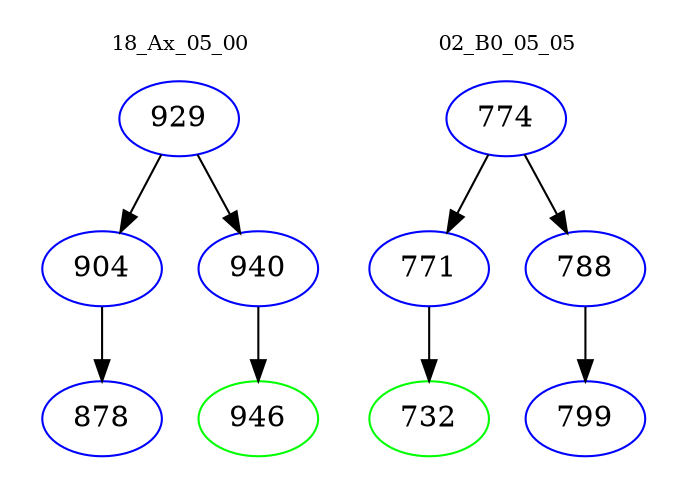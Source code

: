 digraph{
subgraph cluster_0 {
color = white
label = "18_Ax_05_00";
fontsize=10;
T0_929 [label="929", color="blue"]
T0_929 -> T0_904 [color="black"]
T0_904 [label="904", color="blue"]
T0_904 -> T0_878 [color="black"]
T0_878 [label="878", color="blue"]
T0_929 -> T0_940 [color="black"]
T0_940 [label="940", color="blue"]
T0_940 -> T0_946 [color="black"]
T0_946 [label="946", color="green"]
}
subgraph cluster_1 {
color = white
label = "02_B0_05_05";
fontsize=10;
T1_774 [label="774", color="blue"]
T1_774 -> T1_771 [color="black"]
T1_771 [label="771", color="blue"]
T1_771 -> T1_732 [color="black"]
T1_732 [label="732", color="green"]
T1_774 -> T1_788 [color="black"]
T1_788 [label="788", color="blue"]
T1_788 -> T1_799 [color="black"]
T1_799 [label="799", color="blue"]
}
}
